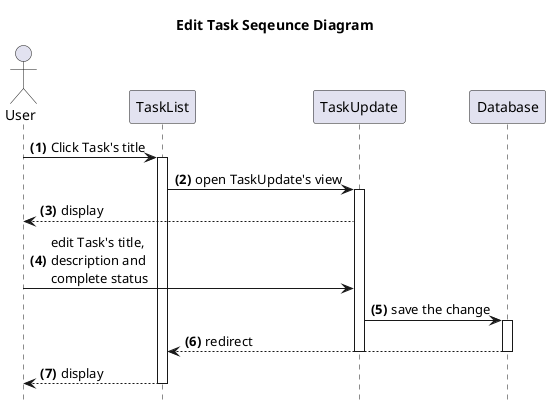 @startuml
title **Edit Task** Seqeunce Diagram
hide footbox
Actor User
autonumber "<b>(0)"
User -> TaskList : Click Task's title
activate TaskList
TaskList -> TaskUpdate : open TaskUpdate's view
activate TaskUpdate
TaskUpdate --> User : display
User -> TaskUpdate : edit Task's title, \ndescription and \ncomplete status
TaskUpdate -> Database : save the change
activate Database
Database --> TaskList : redirect
deactivate Database
deactivate TaskUpdate
TaskList --> User : display
deactivate TaskList
@enduml
